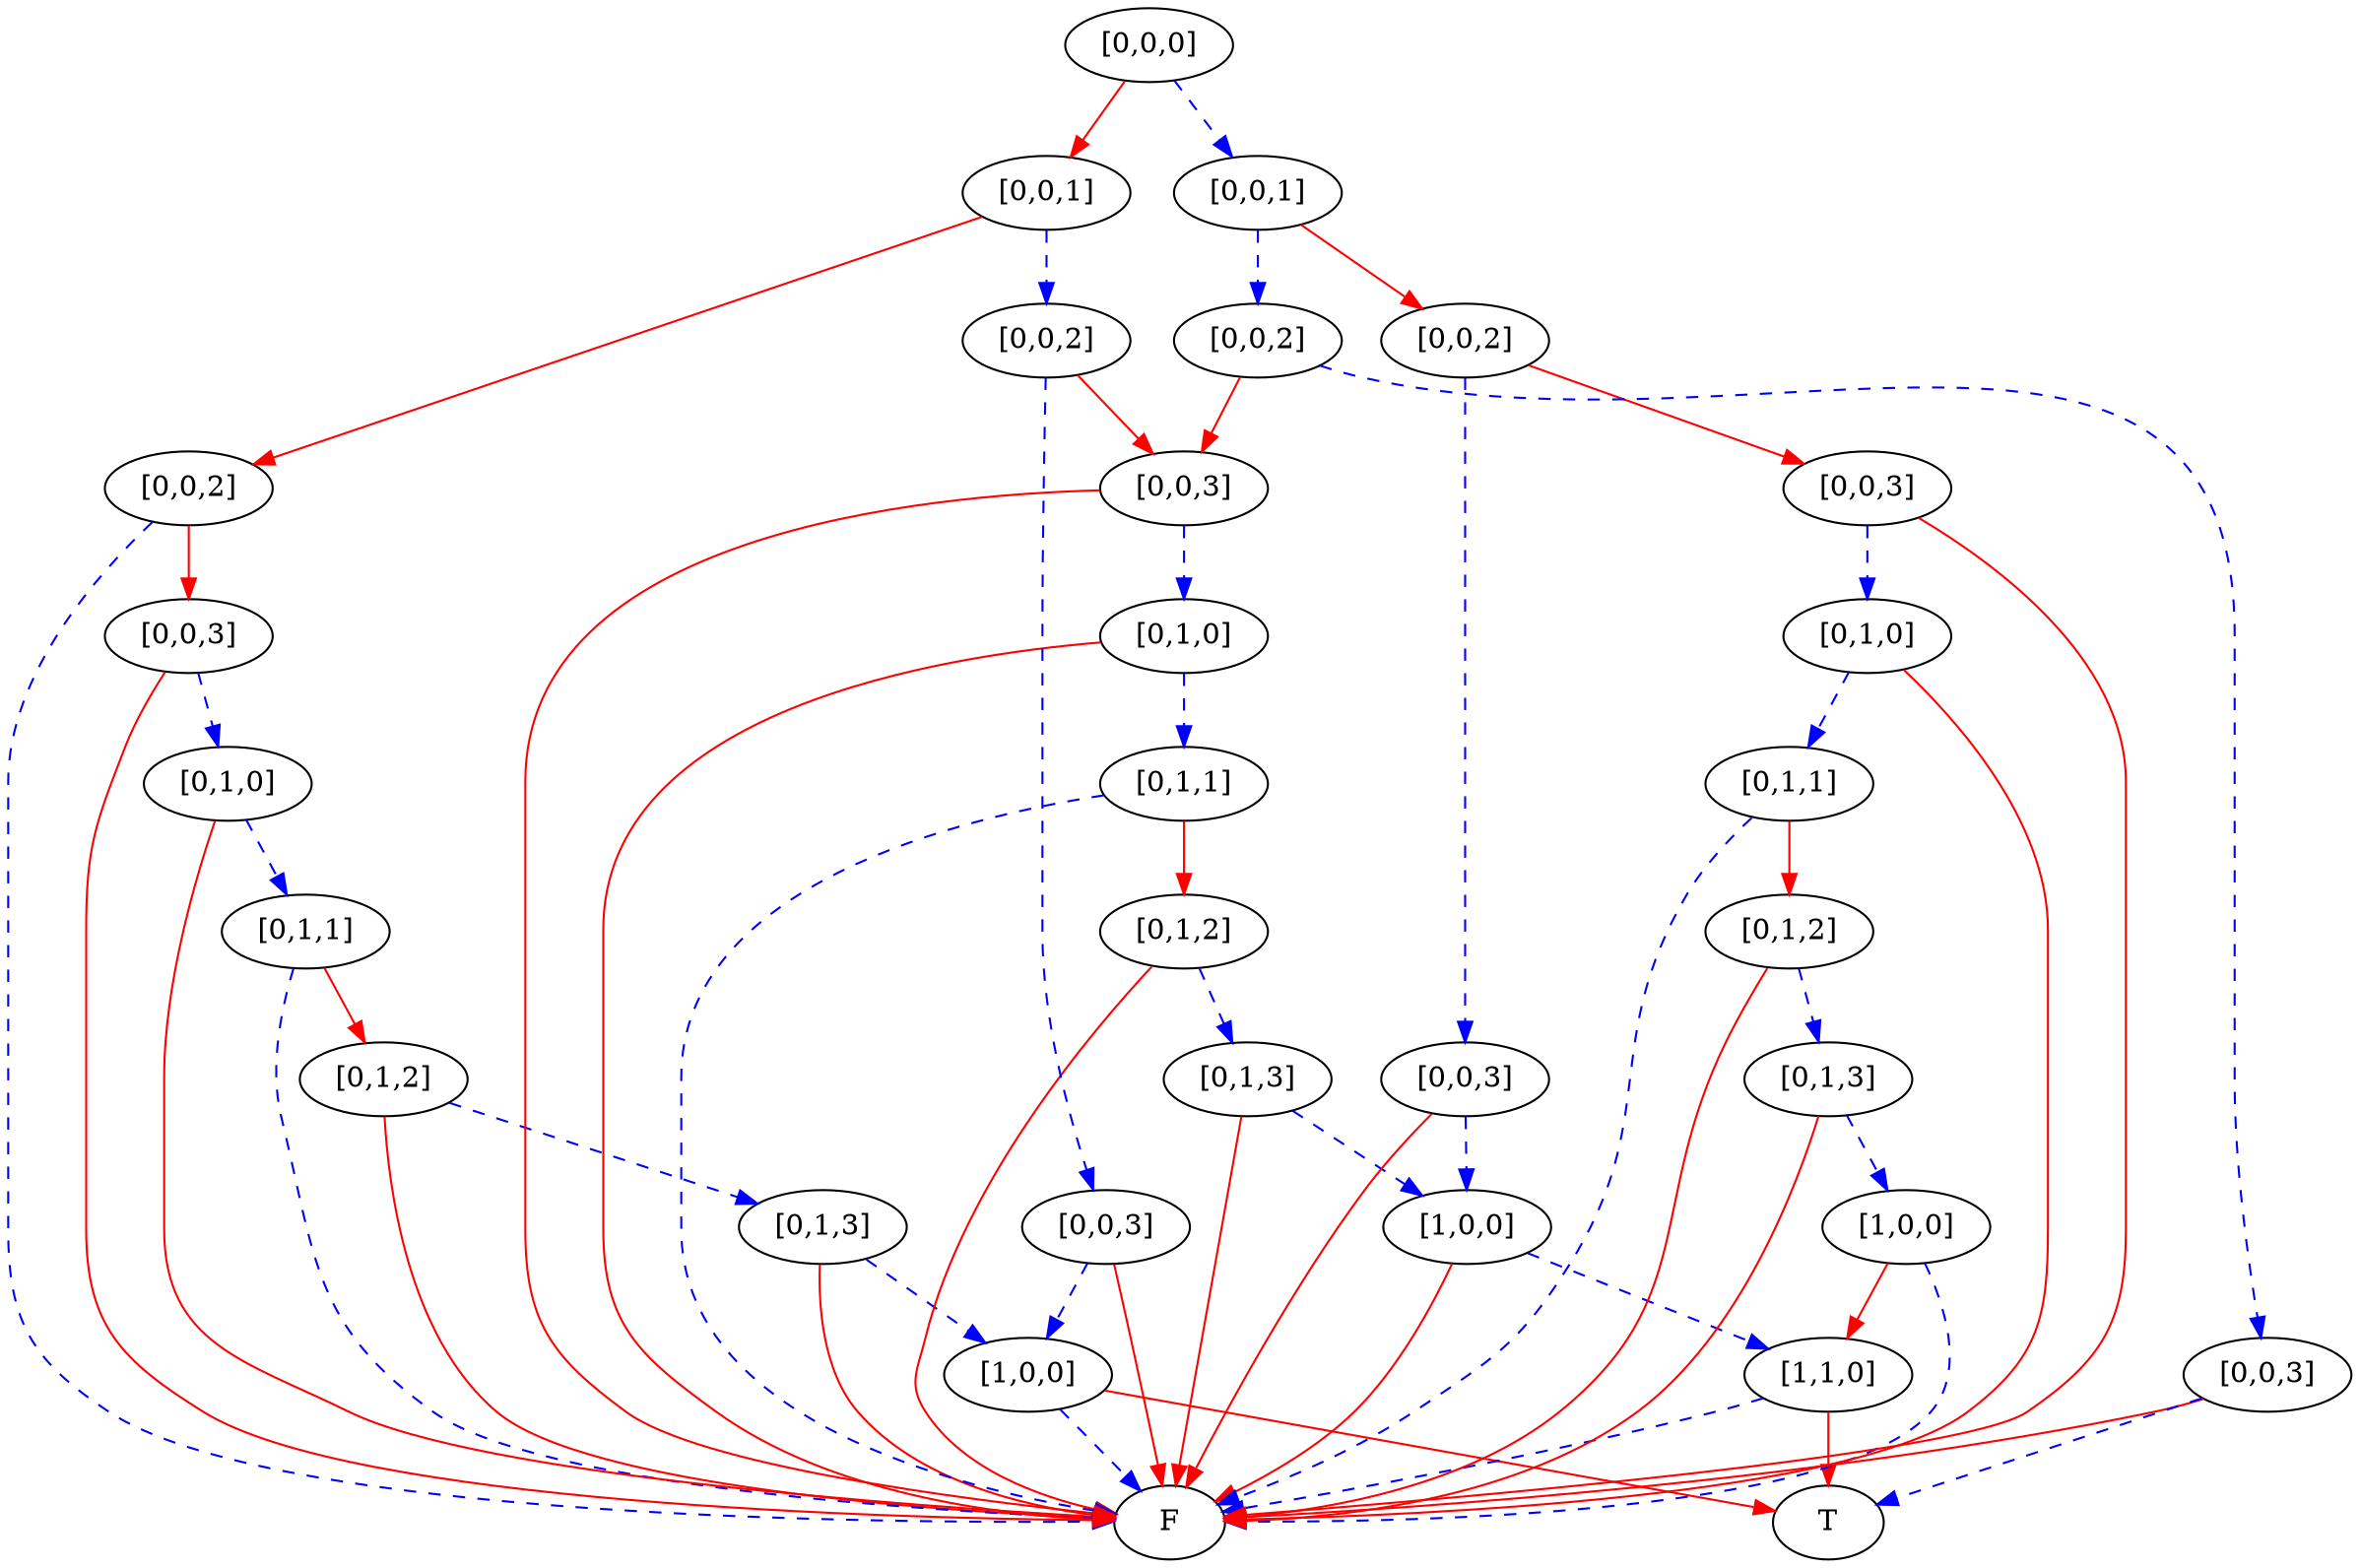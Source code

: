 digraph {
    1 [label=F];
    2 [label=T];
    3 [label="[1,0,0]"];
    4 [label="[0,1,3]"];
    5 [label="[0,1,2]"];
    6 [label="[0,1,1]"];
    7 [label="[0,1,0]"];
    8 [label="[0,0,3]"];
    9 [label="[0,0,2]"];
    10 [label="[1,1,0]"];
    11 [label="[1,0,0]"];
    12 [label="[0,1,3]"];
    13 [label="[0,1,2]"];
    14 [label="[0,1,1]"];
    15 [label="[0,1,0]"];
    16 [label="[0,0,3]"];
    17 [label="[0,0,3]"];
    18 [label="[0,0,2]"];
    19 [label="[0,0,1]"];
    20 [label="[1,0,0]"];
    21 [label="[0,1,3]"];
    22 [label="[0,1,2]"];
    23 [label="[0,1,1]"];
    24 [label="[0,1,0]"];
    25 [label="[0,0,3]"];
    26 [label="[0,0,3]"];
    27 [label="[0,0,2]"];
    28 [label="[0,0,3]"];
    29 [label="[0,0,2]"];
    30 [label="[0,0,1]"];
    31 [label="[0,0,0]"];
    3 -> 1 [style=dashed
           ,color=blue];
    3 -> 2 [color=red];
    4 -> 3 [style=dashed
           ,color=blue];
    4 -> 1 [color=red];
    5 -> 4 [style=dashed
           ,color=blue];
    5 -> 1 [color=red];
    6 -> 5 [color=red];
    6 -> 1 [style=dashed
           ,color=blue];
    7 -> 6 [style=dashed
           ,color=blue];
    7 -> 1 [color=red];
    8 -> 7 [style=dashed
           ,color=blue];
    8 -> 1 [color=red];
    9 -> 8 [color=red];
    9 -> 1 [style=dashed
           ,color=blue];
    10 -> 1 [style=dashed
            ,color=blue];
    10 -> 2 [color=red];
    11 -> 10 [style=dashed
             ,color=blue];
    11 -> 1 [color=red];
    12 -> 11 [style=dashed
             ,color=blue];
    12 -> 1 [color=red];
    13 -> 12 [style=dashed
             ,color=blue];
    13 -> 1 [color=red];
    14 -> 13 [color=red];
    14 -> 1 [style=dashed
            ,color=blue];
    15 -> 14 [style=dashed
             ,color=blue];
    15 -> 1 [color=red];
    16 -> 15 [style=dashed
             ,color=blue];
    16 -> 1 [color=red];
    17 -> 3 [style=dashed
            ,color=blue];
    17 -> 1 [color=red];
    18 -> 16 [color=red];
    18 -> 17 [style=dashed
             ,color=blue];
    19 -> 9 [color=red];
    19 -> 18 [style=dashed
             ,color=blue];
    20 -> 10 [color=red];
    20 -> 1 [style=dashed
            ,color=blue];
    21 -> 20 [style=dashed
             ,color=blue];
    21 -> 1 [color=red];
    22 -> 21 [style=dashed
             ,color=blue];
    22 -> 1 [color=red];
    23 -> 22 [color=red];
    23 -> 1 [style=dashed
            ,color=blue];
    24 -> 23 [style=dashed
             ,color=blue];
    24 -> 1 [color=red];
    25 -> 24 [style=dashed
             ,color=blue];
    25 -> 1 [color=red];
    26 -> 11 [style=dashed
             ,color=blue];
    26 -> 1 [color=red];
    27 -> 25 [color=red];
    27 -> 26 [style=dashed
             ,color=blue];
    28 -> 2 [style=dashed
            ,color=blue];
    28 -> 1 [color=red];
    29 -> 16 [color=red];
    29 -> 28 [style=dashed
             ,color=blue];
    30 -> 27 [color=red];
    30 -> 29 [style=dashed
             ,color=blue];
    31 -> 19 [color=red];
    31 -> 30 [style=dashed
             ,color=blue];
}